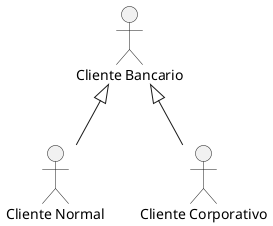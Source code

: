 @startuml
:Cliente Bancario:<|--:Cliente Normal:
:Cliente Bancario:<|--:Cliente Corporativo:
@enduml